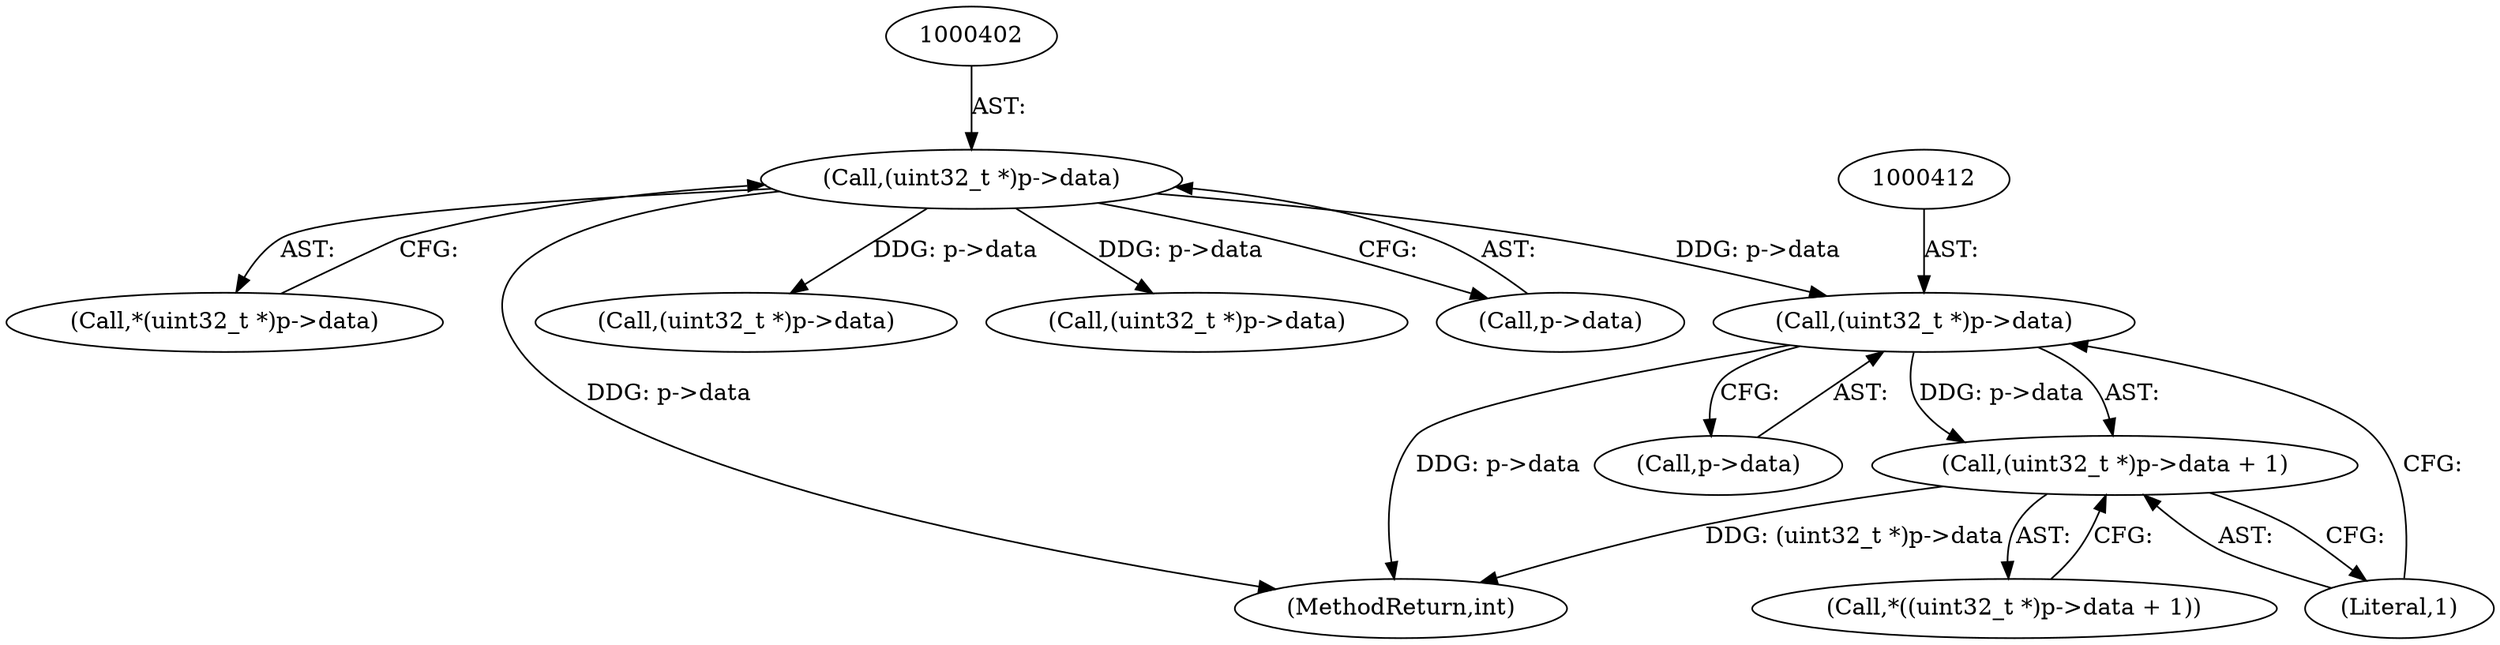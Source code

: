 digraph "0_Android_aeea52da00d210587fb3ed895de3d5f2e0264c88_11@pointer" {
"1000411" [label="(Call,(uint32_t *)p->data)"];
"1000401" [label="(Call,(uint32_t *)p->data)"];
"1000410" [label="(Call,(uint32_t *)p->data + 1)"];
"1000400" [label="(Call,*(uint32_t *)p->data)"];
"1001028" [label="(MethodReturn,int)"];
"1000436" [label="(Call,(uint32_t *)p->data)"];
"1000413" [label="(Call,p->data)"];
"1000461" [label="(Call,(uint32_t *)p->data)"];
"1000401" [label="(Call,(uint32_t *)p->data)"];
"1000403" [label="(Call,p->data)"];
"1000411" [label="(Call,(uint32_t *)p->data)"];
"1000409" [label="(Call,*((uint32_t *)p->data + 1))"];
"1000410" [label="(Call,(uint32_t *)p->data + 1)"];
"1000416" [label="(Literal,1)"];
"1000411" -> "1000410"  [label="AST: "];
"1000411" -> "1000413"  [label="CFG: "];
"1000412" -> "1000411"  [label="AST: "];
"1000413" -> "1000411"  [label="AST: "];
"1000416" -> "1000411"  [label="CFG: "];
"1000411" -> "1001028"  [label="DDG: p->data"];
"1000411" -> "1000410"  [label="DDG: p->data"];
"1000401" -> "1000411"  [label="DDG: p->data"];
"1000401" -> "1000400"  [label="AST: "];
"1000401" -> "1000403"  [label="CFG: "];
"1000402" -> "1000401"  [label="AST: "];
"1000403" -> "1000401"  [label="AST: "];
"1000400" -> "1000401"  [label="CFG: "];
"1000401" -> "1001028"  [label="DDG: p->data"];
"1000401" -> "1000436"  [label="DDG: p->data"];
"1000401" -> "1000461"  [label="DDG: p->data"];
"1000410" -> "1000409"  [label="AST: "];
"1000410" -> "1000416"  [label="CFG: "];
"1000416" -> "1000410"  [label="AST: "];
"1000409" -> "1000410"  [label="CFG: "];
"1000410" -> "1001028"  [label="DDG: (uint32_t *)p->data"];
}
